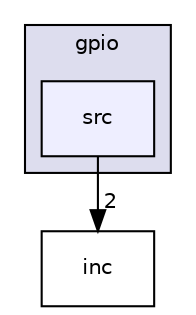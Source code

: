 digraph "fpsoc/driver/ps_driver/gpio/src" {
  compound=true
  node [ fontsize="10", fontname="Helvetica"];
  edge [ labelfontsize="10", labelfontname="Helvetica"];
  subgraph clusterdir_3f25ed7487b4f3184dd72ff440579e0f {
    graph [ bgcolor="#ddddee", pencolor="black", label="gpio" fontname="Helvetica", fontsize="10", URL="dir_3f25ed7487b4f3184dd72ff440579e0f.html"]
  dir_94739bd810de7fa6f69a3b74e637df6f [shape=box, label="src", style="filled", fillcolor="#eeeeff", pencolor="black", URL="dir_94739bd810de7fa6f69a3b74e637df6f.html"];
  }
  dir_e81bfb74570cb0bda9f0e33877561163 [shape=box label="inc" URL="dir_e81bfb74570cb0bda9f0e33877561163.html"];
  dir_94739bd810de7fa6f69a3b74e637df6f->dir_e81bfb74570cb0bda9f0e33877561163 [headlabel="2", labeldistance=1.5 headhref="dir_000006_000005.html"];
}
